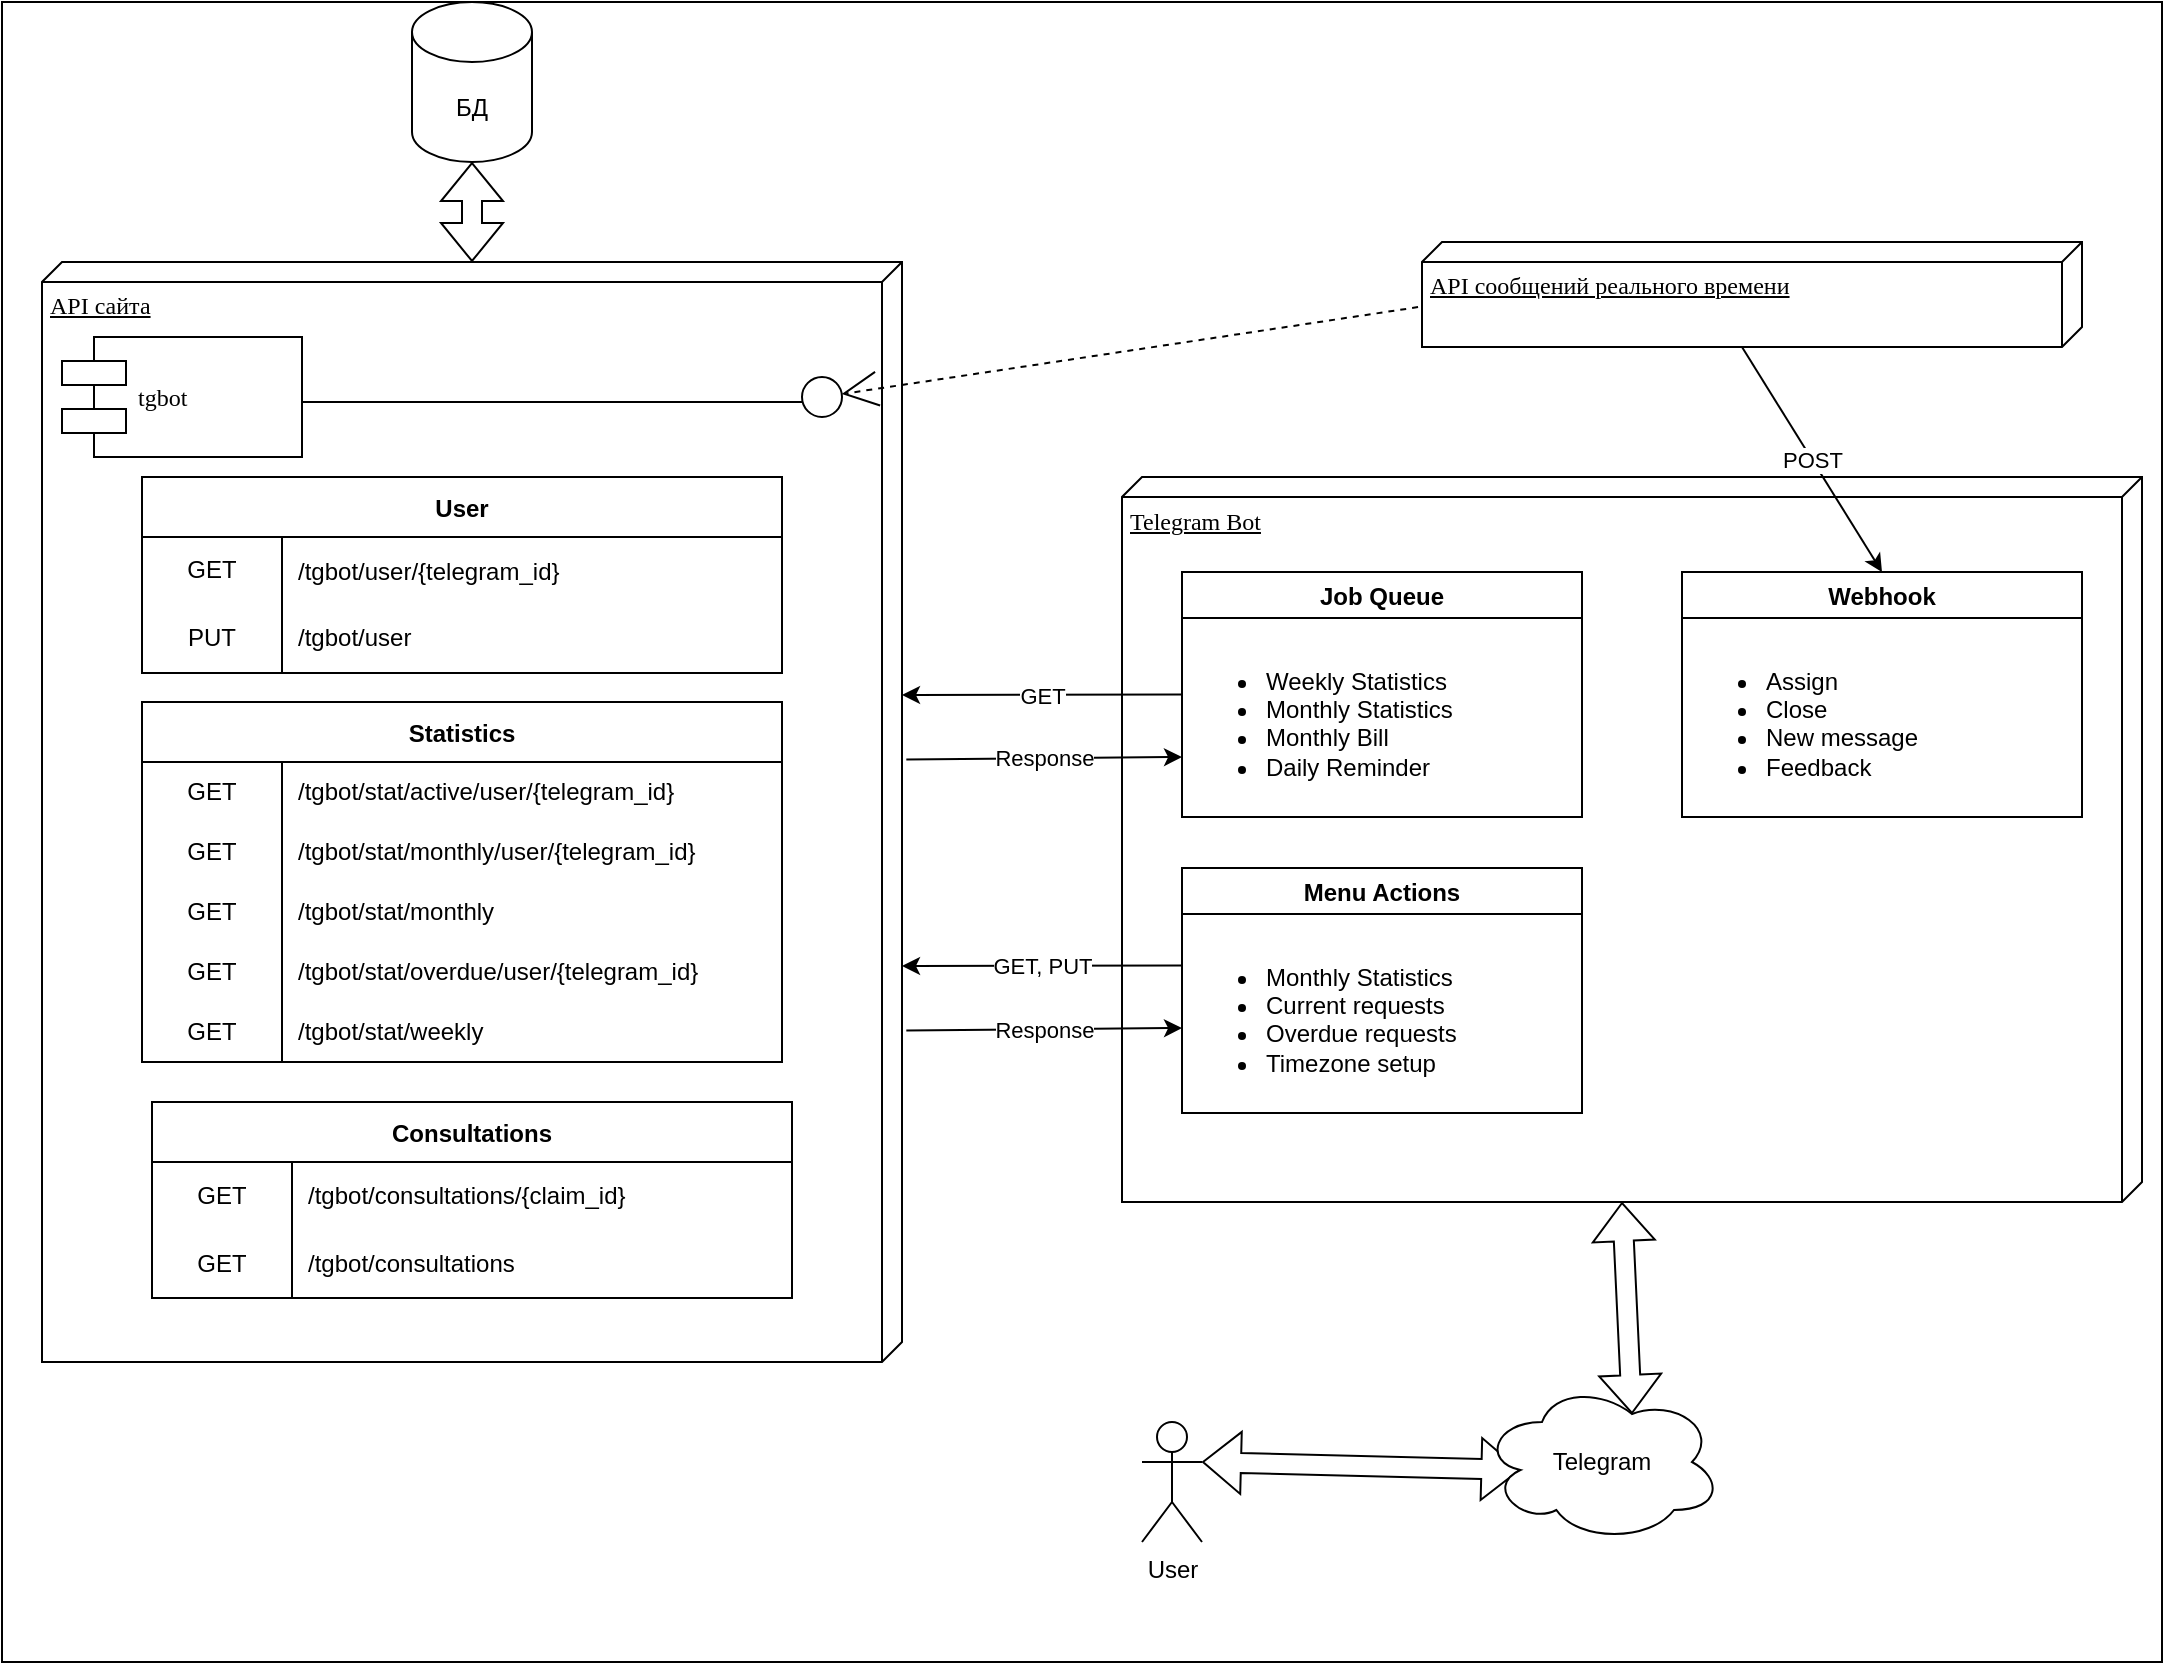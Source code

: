 <mxfile version="20.2.7" type="device"><diagram name="Page-1" id="5f0bae14-7c28-e335-631c-24af17079c00"><mxGraphModel dx="1327" dy="1053" grid="1" gridSize="10" guides="1" tooltips="1" connect="1" arrows="1" fold="1" page="1" pageScale="1" pageWidth="1100" pageHeight="850" background="none" math="0" shadow="0"><root><mxCell id="0"/><mxCell id="1" parent="0"/><mxCell id="6lm18h5vKEc2qocpBBJz-101" value="" style="rounded=0;whiteSpace=wrap;html=1;strokeOpacity=100;fillOpacity=0;" vertex="1" parent="1"><mxGeometry x="10" y="10" width="1080" height="830" as="geometry"/></mxCell><mxCell id="39150e848f15840c-1" value="API сайта" style="verticalAlign=top;align=left;spacingTop=8;spacingLeft=2;spacingRight=12;shape=cube;size=10;direction=south;fontStyle=4;html=1;rounded=0;shadow=0;comic=0;labelBackgroundColor=none;strokeWidth=1;fontFamily=Verdana;fontSize=12" parent="1" vertex="1"><mxGeometry x="30" y="140" width="430" height="550" as="geometry"/></mxCell><mxCell id="39150e848f15840c-2" value="API сообщений реального времени" style="verticalAlign=top;align=left;spacingTop=8;spacingLeft=2;spacingRight=12;shape=cube;size=10;direction=south;fontStyle=4;html=1;rounded=0;shadow=0;comic=0;labelBackgroundColor=none;strokeWidth=1;fontFamily=Verdana;fontSize=12" parent="1" vertex="1"><mxGeometry x="720" y="130" width="330" height="52.5" as="geometry"/></mxCell><mxCell id="39150e848f15840c-3" value="Telegram Bot" style="verticalAlign=top;align=left;spacingTop=8;spacingLeft=2;spacingRight=12;shape=cube;size=10;direction=south;fontStyle=4;html=1;rounded=0;shadow=0;comic=0;labelBackgroundColor=none;strokeWidth=1;fontFamily=Verdana;fontSize=12" parent="1" vertex="1"><mxGeometry x="570" y="247.5" width="510" height="362.5" as="geometry"/></mxCell><mxCell id="39150e848f15840c-5" value="tgbot" style="shape=component;align=left;spacingLeft=36;rounded=0;shadow=0;comic=0;labelBackgroundColor=none;strokeWidth=1;fontFamily=Verdana;fontSize=12;html=1;" parent="1" vertex="1"><mxGeometry x="40" y="177.5" width="120" height="60" as="geometry"/></mxCell><mxCell id="39150e848f15840c-6" value="" style="ellipse;whiteSpace=wrap;html=1;rounded=0;shadow=0;comic=0;labelBackgroundColor=none;strokeWidth=1;fontFamily=Verdana;fontSize=12;align=center;" parent="1" vertex="1"><mxGeometry x="410" y="197.5" width="20" height="20" as="geometry"/></mxCell><mxCell id="39150e848f15840c-11" style="edgeStyle=none;rounded=0;html=1;dashed=1;labelBackgroundColor=none;startArrow=none;startFill=0;startSize=8;endArrow=open;endFill=0;endSize=16;fontFamily=Verdana;fontSize=12;exitX=0.62;exitY=1.006;exitDx=0;exitDy=0;exitPerimeter=0;" parent="1" source="39150e848f15840c-2" target="39150e848f15840c-6" edge="1"><mxGeometry relative="1" as="geometry"/></mxCell><mxCell id="39150e848f15840c-14" style="edgeStyle=elbowEdgeStyle;rounded=0;html=1;labelBackgroundColor=none;startArrow=none;startFill=0;startSize=8;endArrow=none;endFill=0;endSize=16;fontFamily=Verdana;fontSize=12;" parent="1" source="39150e848f15840c-6" target="39150e848f15840c-5" edge="1"><mxGeometry relative="1" as="geometry"><Array as="points"><mxPoint x="360" y="210"/></Array></mxGeometry></mxCell><mxCell id="6lm18h5vKEc2qocpBBJz-15" value="БД" style="shape=cylinder3;whiteSpace=wrap;html=1;boundedLbl=1;backgroundOutline=1;size=15;" vertex="1" parent="1"><mxGeometry x="215" y="10" width="60" height="80" as="geometry"/></mxCell><mxCell id="6lm18h5vKEc2qocpBBJz-16" value="User" style="shape=table;startSize=30;container=1;collapsible=0;childLayout=tableLayout;fixedRows=1;rowLines=0;fontStyle=1;" vertex="1" parent="1"><mxGeometry x="80" y="247.5" width="320" height="98" as="geometry"/></mxCell><mxCell id="6lm18h5vKEc2qocpBBJz-17" value="" style="shape=tableRow;horizontal=0;startSize=0;swimlaneHead=0;swimlaneBody=0;top=0;left=0;bottom=0;right=0;collapsible=0;dropTarget=0;fillColor=none;points=[[0,0.5],[1,0.5]];portConstraint=eastwest;" vertex="1" parent="6lm18h5vKEc2qocpBBJz-16"><mxGeometry y="30" width="320" height="33" as="geometry"/></mxCell><mxCell id="6lm18h5vKEc2qocpBBJz-18" value="GET" style="shape=partialRectangle;html=1;whiteSpace=wrap;connectable=0;fillColor=none;top=0;left=0;bottom=0;right=0;overflow=hidden;pointerEvents=1;" vertex="1" parent="6lm18h5vKEc2qocpBBJz-17"><mxGeometry width="70" height="33" as="geometry"><mxRectangle width="70" height="33" as="alternateBounds"/></mxGeometry></mxCell><mxCell id="6lm18h5vKEc2qocpBBJz-19" value="" style="shape=partialRectangle;html=1;whiteSpace=wrap;connectable=0;fillColor=none;top=0;left=0;bottom=0;right=0;align=left;spacingLeft=6;overflow=hidden;" vertex="1" parent="6lm18h5vKEc2qocpBBJz-17"><mxGeometry x="70" width="250" height="33" as="geometry"><mxRectangle width="250" height="33" as="alternateBounds"/></mxGeometry></mxCell><mxCell id="6lm18h5vKEc2qocpBBJz-20" value="" style="shape=tableRow;horizontal=0;startSize=0;swimlaneHead=0;swimlaneBody=0;top=0;left=0;bottom=0;right=0;collapsible=0;dropTarget=0;fillColor=none;points=[[0,0.5],[1,0.5]];portConstraint=eastwest;" vertex="1" parent="6lm18h5vKEc2qocpBBJz-16"><mxGeometry y="63" width="320" height="35" as="geometry"/></mxCell><mxCell id="6lm18h5vKEc2qocpBBJz-21" value="PUT" style="shape=partialRectangle;html=1;whiteSpace=wrap;connectable=0;fillColor=none;top=0;left=0;bottom=0;right=0;overflow=hidden;" vertex="1" parent="6lm18h5vKEc2qocpBBJz-20"><mxGeometry width="70" height="35" as="geometry"><mxRectangle width="70" height="35" as="alternateBounds"/></mxGeometry></mxCell><mxCell id="6lm18h5vKEc2qocpBBJz-22" value="/tgbot/user" style="shape=partialRectangle;html=1;whiteSpace=wrap;connectable=0;fillColor=none;top=0;left=0;bottom=0;right=0;align=left;spacingLeft=6;overflow=hidden;" vertex="1" parent="6lm18h5vKEc2qocpBBJz-20"><mxGeometry x="70" width="250" height="35" as="geometry"><mxRectangle width="250" height="35" as="alternateBounds"/></mxGeometry></mxCell><mxCell id="6lm18h5vKEc2qocpBBJz-26" value="" style="shape=flexArrow;endArrow=classic;startArrow=classic;html=1;rounded=0;entryX=0.5;entryY=1;entryDx=0;entryDy=0;entryPerimeter=0;" edge="1" parent="1" source="39150e848f15840c-1" target="6lm18h5vKEc2qocpBBJz-15"><mxGeometry width="100" height="100" relative="1" as="geometry"><mxPoint x="460" y="570" as="sourcePoint"/><mxPoint x="560" y="470" as="targetPoint"/></mxGeometry></mxCell><mxCell id="6lm18h5vKEc2qocpBBJz-34" value="/tgbot/user/{telegram_id}" style="shape=partialRectangle;html=1;whiteSpace=wrap;connectable=0;fillColor=none;top=0;left=0;bottom=0;right=0;align=left;spacingLeft=6;overflow=hidden;" vertex="1" parent="1"><mxGeometry x="150" y="280" width="170" height="30" as="geometry"><mxRectangle width="170" height="30" as="alternateBounds"/></mxGeometry></mxCell><object label="Statistics" id="6lm18h5vKEc2qocpBBJz-36"><mxCell style="shape=table;startSize=30;container=1;collapsible=0;childLayout=tableLayout;fixedRows=1;rowLines=0;fontStyle=1;" vertex="1" parent="1"><mxGeometry x="80" y="360" width="320" height="180" as="geometry"/></mxCell></object><mxCell id="6lm18h5vKEc2qocpBBJz-37" value="" style="shape=tableRow;horizontal=0;startSize=0;swimlaneHead=0;swimlaneBody=0;top=0;left=0;bottom=0;right=0;collapsible=0;dropTarget=0;fillColor=none;points=[[0,0.5],[1,0.5]];portConstraint=eastwest;" vertex="1" parent="6lm18h5vKEc2qocpBBJz-36"><mxGeometry y="30" width="320" height="30" as="geometry"/></mxCell><mxCell id="6lm18h5vKEc2qocpBBJz-38" value="GET" style="shape=partialRectangle;html=1;whiteSpace=wrap;connectable=0;fillColor=none;top=0;left=0;bottom=0;right=0;overflow=hidden;pointerEvents=1;" vertex="1" parent="6lm18h5vKEc2qocpBBJz-37"><mxGeometry width="70" height="30" as="geometry"><mxRectangle width="70" height="30" as="alternateBounds"/></mxGeometry></mxCell><mxCell id="6lm18h5vKEc2qocpBBJz-39" value="/tgbot/stat/active/user/{telegram_id}" style="shape=partialRectangle;html=1;whiteSpace=wrap;connectable=0;fillColor=none;top=0;left=0;bottom=0;right=0;align=left;spacingLeft=6;overflow=hidden;" vertex="1" parent="6lm18h5vKEc2qocpBBJz-37"><mxGeometry x="70" width="250" height="30" as="geometry"><mxRectangle width="250" height="30" as="alternateBounds"/></mxGeometry></mxCell><mxCell id="6lm18h5vKEc2qocpBBJz-40" value="" style="shape=tableRow;horizontal=0;startSize=0;swimlaneHead=0;swimlaneBody=0;top=0;left=0;bottom=0;right=0;collapsible=0;dropTarget=0;fillColor=none;points=[[0,0.5],[1,0.5]];portConstraint=eastwest;" vertex="1" parent="6lm18h5vKEc2qocpBBJz-36"><mxGeometry y="60" width="320" height="30" as="geometry"/></mxCell><mxCell id="6lm18h5vKEc2qocpBBJz-41" value="GET" style="shape=partialRectangle;html=1;whiteSpace=wrap;connectable=0;fillColor=none;top=0;left=0;bottom=0;right=0;overflow=hidden;" vertex="1" parent="6lm18h5vKEc2qocpBBJz-40"><mxGeometry width="70" height="30" as="geometry"><mxRectangle width="70" height="30" as="alternateBounds"/></mxGeometry></mxCell><mxCell id="6lm18h5vKEc2qocpBBJz-42" value="/tgbot/stat/monthly/user/{telegram_id}" style="shape=partialRectangle;html=1;whiteSpace=wrap;connectable=0;fillColor=none;top=0;left=0;bottom=0;right=0;align=left;spacingLeft=6;overflow=hidden;" vertex="1" parent="6lm18h5vKEc2qocpBBJz-40"><mxGeometry x="70" width="250" height="30" as="geometry"><mxRectangle width="250" height="30" as="alternateBounds"/></mxGeometry></mxCell><mxCell id="6lm18h5vKEc2qocpBBJz-56" value="" style="shape=tableRow;horizontal=0;startSize=0;swimlaneHead=0;swimlaneBody=0;top=0;left=0;bottom=0;right=0;collapsible=0;dropTarget=0;fillColor=none;points=[[0,0.5],[1,0.5]];portConstraint=eastwest;" vertex="1" parent="6lm18h5vKEc2qocpBBJz-36"><mxGeometry y="90" width="320" height="30" as="geometry"/></mxCell><mxCell id="6lm18h5vKEc2qocpBBJz-57" value="GET" style="shape=partialRectangle;html=1;whiteSpace=wrap;connectable=0;fillColor=none;top=0;left=0;bottom=0;right=0;overflow=hidden;" vertex="1" parent="6lm18h5vKEc2qocpBBJz-56"><mxGeometry width="70" height="30" as="geometry"><mxRectangle width="70" height="30" as="alternateBounds"/></mxGeometry></mxCell><mxCell id="6lm18h5vKEc2qocpBBJz-58" value="/tgbot/stat/monthly" style="shape=partialRectangle;html=1;whiteSpace=wrap;connectable=0;fillColor=none;top=0;left=0;bottom=0;right=0;align=left;spacingLeft=6;overflow=hidden;" vertex="1" parent="6lm18h5vKEc2qocpBBJz-56"><mxGeometry x="70" width="250" height="30" as="geometry"><mxRectangle width="250" height="30" as="alternateBounds"/></mxGeometry></mxCell><mxCell id="6lm18h5vKEc2qocpBBJz-53" value="" style="shape=tableRow;horizontal=0;startSize=0;swimlaneHead=0;swimlaneBody=0;top=0;left=0;bottom=0;right=0;collapsible=0;dropTarget=0;fillColor=none;points=[[0,0.5],[1,0.5]];portConstraint=eastwest;" vertex="1" parent="6lm18h5vKEc2qocpBBJz-36"><mxGeometry y="120" width="320" height="30" as="geometry"/></mxCell><mxCell id="6lm18h5vKEc2qocpBBJz-54" value="GET" style="shape=partialRectangle;html=1;whiteSpace=wrap;connectable=0;fillColor=none;top=0;left=0;bottom=0;right=0;overflow=hidden;" vertex="1" parent="6lm18h5vKEc2qocpBBJz-53"><mxGeometry width="70" height="30" as="geometry"><mxRectangle width="70" height="30" as="alternateBounds"/></mxGeometry></mxCell><mxCell id="6lm18h5vKEc2qocpBBJz-55" value="/tgbot/stat/overdue/user/{telegram_id}" style="shape=partialRectangle;html=1;whiteSpace=wrap;connectable=0;fillColor=none;top=0;left=0;bottom=0;right=0;align=left;spacingLeft=6;overflow=hidden;" vertex="1" parent="6lm18h5vKEc2qocpBBJz-53"><mxGeometry x="70" width="250" height="30" as="geometry"><mxRectangle width="250" height="30" as="alternateBounds"/></mxGeometry></mxCell><mxCell id="6lm18h5vKEc2qocpBBJz-50" value="" style="shape=tableRow;horizontal=0;startSize=0;swimlaneHead=0;swimlaneBody=0;top=0;left=0;bottom=0;right=0;collapsible=0;dropTarget=0;fillColor=none;points=[[0,0.5],[1,0.5]];portConstraint=eastwest;" vertex="1" parent="6lm18h5vKEc2qocpBBJz-36"><mxGeometry y="150" width="320" height="30" as="geometry"/></mxCell><mxCell id="6lm18h5vKEc2qocpBBJz-51" value="GET" style="shape=partialRectangle;html=1;whiteSpace=wrap;connectable=0;fillColor=none;top=0;left=0;bottom=0;right=0;overflow=hidden;" vertex="1" parent="6lm18h5vKEc2qocpBBJz-50"><mxGeometry width="70" height="30" as="geometry"><mxRectangle width="70" height="30" as="alternateBounds"/></mxGeometry></mxCell><mxCell id="6lm18h5vKEc2qocpBBJz-52" value="/tgbot/stat/weekly" style="shape=partialRectangle;html=1;whiteSpace=wrap;connectable=0;fillColor=none;top=0;left=0;bottom=0;right=0;align=left;spacingLeft=6;overflow=hidden;" vertex="1" parent="6lm18h5vKEc2qocpBBJz-50"><mxGeometry x="70" width="250" height="30" as="geometry"><mxRectangle width="250" height="30" as="alternateBounds"/></mxGeometry></mxCell><mxCell id="6lm18h5vKEc2qocpBBJz-62" value="Consultations" style="shape=table;startSize=30;container=1;collapsible=0;childLayout=tableLayout;fixedRows=1;rowLines=0;fontStyle=1;" vertex="1" parent="1"><mxGeometry x="85" y="560" width="320" height="98" as="geometry"/></mxCell><mxCell id="6lm18h5vKEc2qocpBBJz-63" value="" style="shape=tableRow;horizontal=0;startSize=0;swimlaneHead=0;swimlaneBody=0;top=0;left=0;bottom=0;right=0;collapsible=0;dropTarget=0;fillColor=none;points=[[0,0.5],[1,0.5]];portConstraint=eastwest;" vertex="1" parent="6lm18h5vKEc2qocpBBJz-62"><mxGeometry y="30" width="320" height="33" as="geometry"/></mxCell><mxCell id="6lm18h5vKEc2qocpBBJz-64" value="GET" style="shape=partialRectangle;html=1;whiteSpace=wrap;connectable=0;fillColor=none;top=0;left=0;bottom=0;right=0;overflow=hidden;pointerEvents=1;" vertex="1" parent="6lm18h5vKEc2qocpBBJz-63"><mxGeometry width="70" height="33" as="geometry"><mxRectangle width="70" height="33" as="alternateBounds"/></mxGeometry></mxCell><mxCell id="6lm18h5vKEc2qocpBBJz-65" value="/tgbot/consultations/{claim_id}" style="shape=partialRectangle;html=1;whiteSpace=wrap;connectable=0;fillColor=none;top=0;left=0;bottom=0;right=0;align=left;spacingLeft=6;overflow=hidden;" vertex="1" parent="6lm18h5vKEc2qocpBBJz-63"><mxGeometry x="70" width="250" height="33" as="geometry"><mxRectangle width="250" height="33" as="alternateBounds"/></mxGeometry></mxCell><mxCell id="6lm18h5vKEc2qocpBBJz-66" value="" style="shape=tableRow;horizontal=0;startSize=0;swimlaneHead=0;swimlaneBody=0;top=0;left=0;bottom=0;right=0;collapsible=0;dropTarget=0;fillColor=none;points=[[0,0.5],[1,0.5]];portConstraint=eastwest;" vertex="1" parent="6lm18h5vKEc2qocpBBJz-62"><mxGeometry y="63" width="320" height="35" as="geometry"/></mxCell><mxCell id="6lm18h5vKEc2qocpBBJz-67" value="GET" style="shape=partialRectangle;html=1;whiteSpace=wrap;connectable=0;fillColor=none;top=0;left=0;bottom=0;right=0;overflow=hidden;" vertex="1" parent="6lm18h5vKEc2qocpBBJz-66"><mxGeometry width="70" height="35" as="geometry"><mxRectangle width="70" height="35" as="alternateBounds"/></mxGeometry></mxCell><mxCell id="6lm18h5vKEc2qocpBBJz-68" value="/tgbot/consultations" style="shape=partialRectangle;html=1;whiteSpace=wrap;connectable=0;fillColor=none;top=0;left=0;bottom=0;right=0;align=left;spacingLeft=6;overflow=hidden;" vertex="1" parent="6lm18h5vKEc2qocpBBJz-66"><mxGeometry x="70" width="250" height="35" as="geometry"><mxRectangle width="250" height="35" as="alternateBounds"/></mxGeometry></mxCell><mxCell id="6lm18h5vKEc2qocpBBJz-75" value="" style="endArrow=classic;html=1;rounded=0;exitX=0;exitY=0.5;exitDx=0;exitDy=0;" edge="1" parent="1" source="6lm18h5vKEc2qocpBBJz-79"><mxGeometry relative="1" as="geometry"><mxPoint x="600" y="357.5" as="sourcePoint"/><mxPoint x="460" y="356.5" as="targetPoint"/><Array as="points"/></mxGeometry></mxCell><mxCell id="6lm18h5vKEc2qocpBBJz-76" value="GET" style="edgeLabel;resizable=0;html=1;align=center;verticalAlign=middle;" connectable="0" vertex="1" parent="6lm18h5vKEc2qocpBBJz-75"><mxGeometry relative="1" as="geometry"/></mxCell><mxCell id="6lm18h5vKEc2qocpBBJz-77" value="" style="endArrow=classic;html=1;rounded=0;exitX=0.275;exitY=-0.005;exitDx=0;exitDy=0;exitPerimeter=0;entryX=0;entryY=0.75;entryDx=0;entryDy=0;" edge="1" parent="1" target="6lm18h5vKEc2qocpBBJz-80"><mxGeometry relative="1" as="geometry"><mxPoint x="462.15" y="388.75" as="sourcePoint"/><mxPoint x="610" y="417.5" as="targetPoint"/><Array as="points"/></mxGeometry></mxCell><mxCell id="6lm18h5vKEc2qocpBBJz-78" value="Response" style="edgeLabel;resizable=0;html=1;align=center;verticalAlign=middle;" connectable="0" vertex="1" parent="6lm18h5vKEc2qocpBBJz-77"><mxGeometry relative="1" as="geometry"/></mxCell><mxCell id="6lm18h5vKEc2qocpBBJz-79" value="Job Queue" style="swimlane;" vertex="1" parent="1"><mxGeometry x="600" y="295" width="200" height="122.5" as="geometry"><mxRectangle x="620" y="458" width="140" height="30" as="alternateBounds"/></mxGeometry></mxCell><mxCell id="6lm18h5vKEc2qocpBBJz-80" value="&lt;ul&gt;&lt;li&gt;Weekly Statistics&lt;/li&gt;&lt;li&gt;Monthly Statistics&lt;/li&gt;&lt;li&gt;Monthly Bill&lt;/li&gt;&lt;li&gt;Daily Reminder&lt;/li&gt;&lt;/ul&gt;" style="text;strokeColor=none;fillColor=none;html=1;whiteSpace=wrap;verticalAlign=middle;overflow=hidden;" vertex="1" parent="6lm18h5vKEc2qocpBBJz-79"><mxGeometry y="32.5" width="180" height="80" as="geometry"/></mxCell><mxCell id="6lm18h5vKEc2qocpBBJz-81" value="" style="endArrow=classic;html=1;rounded=0;exitX=0;exitY=0.5;exitDx=0;exitDy=0;" edge="1" parent="1"><mxGeometry relative="1" as="geometry"><mxPoint x="600" y="491.75" as="sourcePoint"/><mxPoint x="460" y="492" as="targetPoint"/><Array as="points"/></mxGeometry></mxCell><mxCell id="6lm18h5vKEc2qocpBBJz-82" value="GET, PUT" style="edgeLabel;resizable=0;html=1;align=center;verticalAlign=middle;" connectable="0" vertex="1" parent="6lm18h5vKEc2qocpBBJz-81"><mxGeometry relative="1" as="geometry"/></mxCell><mxCell id="6lm18h5vKEc2qocpBBJz-83" value="" style="endArrow=classic;html=1;rounded=0;exitX=0.275;exitY=-0.005;exitDx=0;exitDy=0;exitPerimeter=0;entryX=0;entryY=0.75;entryDx=0;entryDy=0;" edge="1" parent="1"><mxGeometry relative="1" as="geometry"><mxPoint x="462.15" y="524.25" as="sourcePoint"/><mxPoint x="600" y="523" as="targetPoint"/><Array as="points"/></mxGeometry></mxCell><mxCell id="6lm18h5vKEc2qocpBBJz-84" value="Response" style="edgeLabel;resizable=0;html=1;align=center;verticalAlign=middle;" connectable="0" vertex="1" parent="6lm18h5vKEc2qocpBBJz-83"><mxGeometry relative="1" as="geometry"/></mxCell><mxCell id="6lm18h5vKEc2qocpBBJz-88" value="Menu Actions" style="swimlane;" vertex="1" parent="1"><mxGeometry x="600" y="443" width="200" height="122.5" as="geometry"><mxRectangle x="620" y="458" width="140" height="30" as="alternateBounds"/></mxGeometry></mxCell><mxCell id="6lm18h5vKEc2qocpBBJz-89" value="&lt;ul&gt;&lt;li&gt;Monthly Statistics&lt;/li&gt;&lt;li&gt;Current requests&lt;/li&gt;&lt;li&gt;Overdue requests&lt;/li&gt;&lt;li&gt;Timezone setup&lt;/li&gt;&lt;/ul&gt;" style="text;strokeColor=none;fillColor=none;html=1;whiteSpace=wrap;verticalAlign=middle;overflow=hidden;" vertex="1" parent="6lm18h5vKEc2qocpBBJz-88"><mxGeometry y="32.5" width="180" height="80" as="geometry"/></mxCell><mxCell id="6lm18h5vKEc2qocpBBJz-91" value="Webhook" style="swimlane;" vertex="1" parent="1"><mxGeometry x="850" y="295" width="200" height="122.5" as="geometry"><mxRectangle x="620" y="458" width="140" height="30" as="alternateBounds"/></mxGeometry></mxCell><mxCell id="6lm18h5vKEc2qocpBBJz-92" value="&lt;ul&gt;&lt;li&gt;Assign&lt;/li&gt;&lt;li&gt;Close&lt;/li&gt;&lt;li&gt;New message&lt;/li&gt;&lt;li&gt;Feedback&lt;/li&gt;&lt;/ul&gt;" style="text;strokeColor=none;fillColor=none;html=1;whiteSpace=wrap;verticalAlign=middle;overflow=hidden;" vertex="1" parent="6lm18h5vKEc2qocpBBJz-91"><mxGeometry y="32.5" width="180" height="80" as="geometry"/></mxCell><mxCell id="6lm18h5vKEc2qocpBBJz-93" value="" style="endArrow=classic;html=1;rounded=0;exitX=0;exitY=0;exitDx=52.5;exitDy=170;exitPerimeter=0;entryX=0.5;entryY=0;entryDx=0;entryDy=0;" edge="1" parent="1" source="39150e848f15840c-2" target="6lm18h5vKEc2qocpBBJz-91"><mxGeometry relative="1" as="geometry"><mxPoint x="910" y="207" as="sourcePoint"/><mxPoint x="1010" y="207" as="targetPoint"/></mxGeometry></mxCell><mxCell id="6lm18h5vKEc2qocpBBJz-94" value="POST" style="edgeLabel;resizable=0;html=1;align=center;verticalAlign=middle;" connectable="0" vertex="1" parent="6lm18h5vKEc2qocpBBJz-93"><mxGeometry relative="1" as="geometry"/></mxCell><mxCell id="6lm18h5vKEc2qocpBBJz-95" value="User" style="shape=umlActor;verticalLabelPosition=bottom;verticalAlign=top;html=1;outlineConnect=0;" vertex="1" parent="1"><mxGeometry x="580" y="720" width="30" height="60" as="geometry"/></mxCell><mxCell id="6lm18h5vKEc2qocpBBJz-98" value="" style="shape=flexArrow;endArrow=classic;startArrow=classic;html=1;rounded=0;exitX=1;exitY=0.333;exitDx=0;exitDy=0;exitPerimeter=0;entryX=0.16;entryY=0.55;entryDx=0;entryDy=0;entryPerimeter=0;" edge="1" parent="1" source="6lm18h5vKEc2qocpBBJz-95" target="6lm18h5vKEc2qocpBBJz-99"><mxGeometry width="100" height="100" relative="1" as="geometry"><mxPoint x="740" y="710" as="sourcePoint"/><mxPoint x="1020" y="710" as="targetPoint"/></mxGeometry></mxCell><mxCell id="6lm18h5vKEc2qocpBBJz-99" value="Telegram" style="ellipse;shape=cloud;whiteSpace=wrap;html=1;" vertex="1" parent="1"><mxGeometry x="750" y="700" width="120" height="80" as="geometry"/></mxCell><mxCell id="6lm18h5vKEc2qocpBBJz-100" value="" style="shape=flexArrow;endArrow=classic;startArrow=classic;html=1;rounded=0;entryX=0;entryY=0;entryDx=362.5;entryDy=260;entryPerimeter=0;exitX=0.625;exitY=0.2;exitDx=0;exitDy=0;exitPerimeter=0;" edge="1" parent="1" source="6lm18h5vKEc2qocpBBJz-99" target="39150e848f15840c-3"><mxGeometry width="100" height="100" relative="1" as="geometry"><mxPoint x="730" y="710" as="sourcePoint"/><mxPoint x="830" y="610" as="targetPoint"/></mxGeometry></mxCell></root></mxGraphModel></diagram></mxfile>
